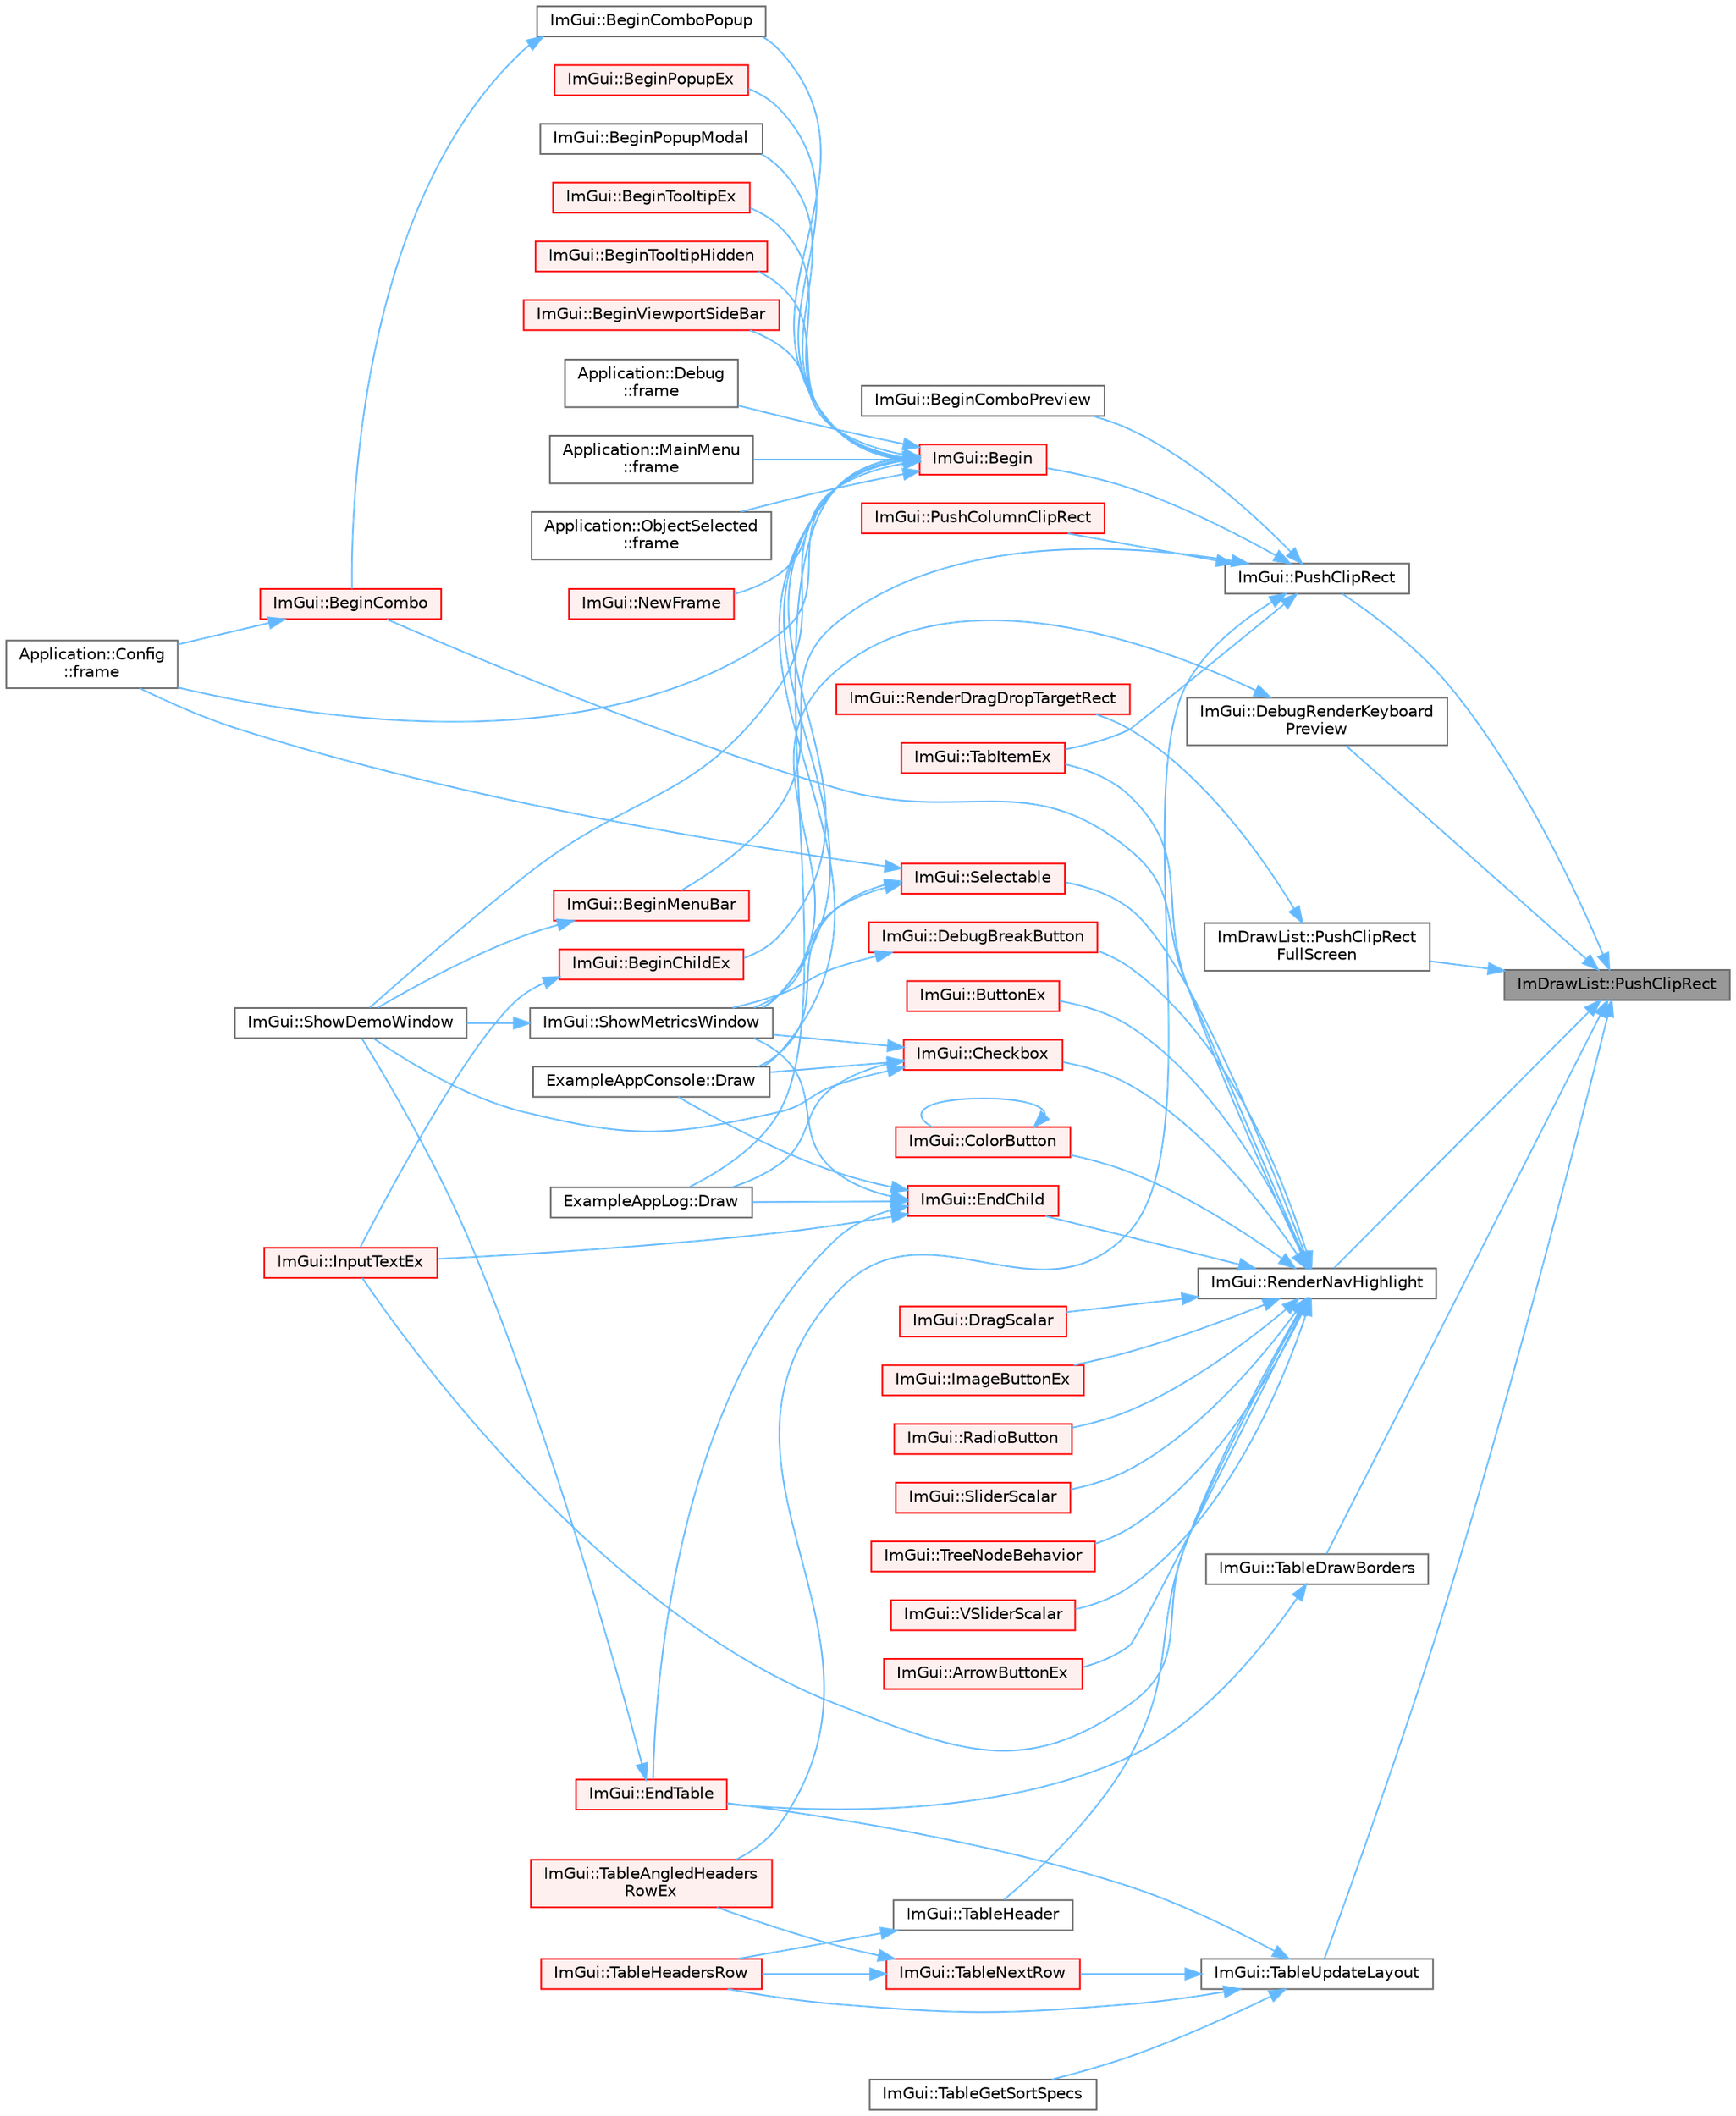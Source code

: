 digraph "ImDrawList::PushClipRect"
{
 // LATEX_PDF_SIZE
  bgcolor="transparent";
  edge [fontname=Helvetica,fontsize=10,labelfontname=Helvetica,labelfontsize=10];
  node [fontname=Helvetica,fontsize=10,shape=box,height=0.2,width=0.4];
  rankdir="RL";
  Node1 [id="Node000001",label="ImDrawList::PushClipRect",height=0.2,width=0.4,color="gray40", fillcolor="grey60", style="filled", fontcolor="black",tooltip=" "];
  Node1 -> Node2 [id="edge1_Node000001_Node000002",dir="back",color="steelblue1",style="solid",tooltip=" "];
  Node2 [id="Node000002",label="ImGui::DebugRenderKeyboard\lPreview",height=0.2,width=0.4,color="grey40", fillcolor="white", style="filled",URL="$namespace_im_gui.html#a1355ddf2e5435da21acf2a9944b52ab4",tooltip=" "];
  Node2 -> Node3 [id="edge2_Node000002_Node000003",dir="back",color="steelblue1",style="solid",tooltip=" "];
  Node3 [id="Node000003",label="ImGui::ShowMetricsWindow",height=0.2,width=0.4,color="grey40", fillcolor="white", style="filled",URL="$namespace_im_gui.html#afe7a28c6eb52fff3cc27d5a698fea4ff",tooltip=" "];
  Node3 -> Node4 [id="edge3_Node000003_Node000004",dir="back",color="steelblue1",style="solid",tooltip=" "];
  Node4 [id="Node000004",label="ImGui::ShowDemoWindow",height=0.2,width=0.4,color="grey40", fillcolor="white", style="filled",URL="$namespace_im_gui.html#af95643a0ce4893b9e57c12991922fb18",tooltip=" "];
  Node1 -> Node5 [id="edge4_Node000001_Node000005",dir="back",color="steelblue1",style="solid",tooltip=" "];
  Node5 [id="Node000005",label="ImGui::PushClipRect",height=0.2,width=0.4,color="grey40", fillcolor="white", style="filled",URL="$namespace_im_gui.html#a11c8bd8676e1281e15b24c9615b6904a",tooltip=" "];
  Node5 -> Node6 [id="edge5_Node000005_Node000006",dir="back",color="steelblue1",style="solid",tooltip=" "];
  Node6 [id="Node000006",label="ImGui::Begin",height=0.2,width=0.4,color="red", fillcolor="#FFF0F0", style="filled",URL="$namespace_im_gui.html#a581e58db0bc930bafa4a5d23093a2b99",tooltip=" "];
  Node6 -> Node7 [id="edge6_Node000006_Node000007",dir="back",color="steelblue1",style="solid",tooltip=" "];
  Node7 [id="Node000007",label="ImGui::BeginChildEx",height=0.2,width=0.4,color="red", fillcolor="#FFF0F0", style="filled",URL="$namespace_im_gui.html#ac36ecce0443f0b45a48484d85f653ae2",tooltip=" "];
  Node7 -> Node22 [id="edge7_Node000007_Node000022",dir="back",color="steelblue1",style="solid",tooltip=" "];
  Node22 [id="Node000022",label="ImGui::InputTextEx",height=0.2,width=0.4,color="red", fillcolor="#FFF0F0", style="filled",URL="$namespace_im_gui.html#af89af17ecc11653f25fea1e50e195de6",tooltip=" "];
  Node6 -> Node77 [id="edge8_Node000006_Node000077",dir="back",color="steelblue1",style="solid",tooltip=" "];
  Node77 [id="Node000077",label="ImGui::BeginComboPopup",height=0.2,width=0.4,color="grey40", fillcolor="white", style="filled",URL="$namespace_im_gui.html#a6ecb51142fcb72cd19ff002c3a7d8e25",tooltip=" "];
  Node77 -> Node78 [id="edge9_Node000077_Node000078",dir="back",color="steelblue1",style="solid",tooltip=" "];
  Node78 [id="Node000078",label="ImGui::BeginCombo",height=0.2,width=0.4,color="red", fillcolor="#FFF0F0", style="filled",URL="$namespace_im_gui.html#aa895095bdc7a2907375c555e245575ea",tooltip=" "];
  Node78 -> Node31 [id="edge10_Node000078_Node000031",dir="back",color="steelblue1",style="solid",tooltip=" "];
  Node31 [id="Node000031",label="Application::Config\l::frame",height=0.2,width=0.4,color="grey40", fillcolor="white", style="filled",URL="$class_application_1_1_config.html#a291cc3a874949e121dcf83a3f90681bc",tooltip=" "];
  Node6 -> Node81 [id="edge11_Node000006_Node000081",dir="back",color="steelblue1",style="solid",tooltip=" "];
  Node81 [id="Node000081",label="ImGui::BeginPopupEx",height=0.2,width=0.4,color="red", fillcolor="#FFF0F0", style="filled",URL="$namespace_im_gui.html#a89da3a22300e8293257b6cfdf1b83b7a",tooltip=" "];
  Node6 -> Node101 [id="edge12_Node000006_Node000101",dir="back",color="steelblue1",style="solid",tooltip=" "];
  Node101 [id="Node000101",label="ImGui::BeginPopupModal",height=0.2,width=0.4,color="grey40", fillcolor="white", style="filled",URL="$namespace_im_gui.html#a6d840f615c198c2342968f733fda11b3",tooltip=" "];
  Node6 -> Node102 [id="edge13_Node000006_Node000102",dir="back",color="steelblue1",style="solid",tooltip=" "];
  Node102 [id="Node000102",label="ImGui::BeginTooltipEx",height=0.2,width=0.4,color="red", fillcolor="#FFF0F0", style="filled",URL="$namespace_im_gui.html#a18b17a0b20c3f2a16068b84210cfded4",tooltip=" "];
  Node6 -> Node131 [id="edge14_Node000006_Node000131",dir="back",color="steelblue1",style="solid",tooltip=" "];
  Node131 [id="Node000131",label="ImGui::BeginTooltipHidden",height=0.2,width=0.4,color="red", fillcolor="#FFF0F0", style="filled",URL="$namespace_im_gui.html#a2c44a13b5e210dbfc7de98024c25db8e",tooltip=" "];
  Node6 -> Node132 [id="edge15_Node000006_Node000132",dir="back",color="steelblue1",style="solid",tooltip=" "];
  Node132 [id="Node000132",label="ImGui::BeginViewportSideBar",height=0.2,width=0.4,color="red", fillcolor="#FFF0F0", style="filled",URL="$namespace_im_gui.html#a4216382dd5ad6c17e183f9f894db2e15",tooltip=" "];
  Node6 -> Node12 [id="edge16_Node000006_Node000012",dir="back",color="steelblue1",style="solid",tooltip=" "];
  Node12 [id="Node000012",label="ExampleAppConsole::Draw",height=0.2,width=0.4,color="grey40", fillcolor="white", style="filled",URL="$struct_example_app_console.html#a0518a09c7e8648dd52c7c06df19ac17a",tooltip=" "];
  Node6 -> Node13 [id="edge17_Node000006_Node000013",dir="back",color="steelblue1",style="solid",tooltip=" "];
  Node13 [id="Node000013",label="ExampleAppLog::Draw",height=0.2,width=0.4,color="grey40", fillcolor="white", style="filled",URL="$struct_example_app_log.html#a5ad3a4bdb89171b84aeaff96948a1f77",tooltip=" "];
  Node6 -> Node31 [id="edge18_Node000006_Node000031",dir="back",color="steelblue1",style="solid",tooltip=" "];
  Node6 -> Node134 [id="edge19_Node000006_Node000134",dir="back",color="steelblue1",style="solid",tooltip=" "];
  Node134 [id="Node000134",label="Application::Debug\l::frame",height=0.2,width=0.4,color="grey40", fillcolor="white", style="filled",URL="$class_application_1_1_debug.html#a26339829cae3b768474358c34eb8ab23",tooltip=" "];
  Node6 -> Node135 [id="edge20_Node000006_Node000135",dir="back",color="steelblue1",style="solid",tooltip=" "];
  Node135 [id="Node000135",label="Application::MainMenu\l::frame",height=0.2,width=0.4,color="grey40", fillcolor="white", style="filled",URL="$class_application_1_1_main_menu.html#a868fe54ddb269b9ab03f0d7d068dd698",tooltip=" "];
  Node6 -> Node34 [id="edge21_Node000006_Node000034",dir="back",color="steelblue1",style="solid",tooltip=" "];
  Node34 [id="Node000034",label="Application::ObjectSelected\l::frame",height=0.2,width=0.4,color="grey40", fillcolor="white", style="filled",URL="$class_application_1_1_object_selected.html#a30dd507edcc6c76dd65cc0cf9dda010a",tooltip=" "];
  Node6 -> Node136 [id="edge22_Node000006_Node000136",dir="back",color="steelblue1",style="solid",tooltip=" "];
  Node136 [id="Node000136",label="ImGui::NewFrame",height=0.2,width=0.4,color="red", fillcolor="#FFF0F0", style="filled",URL="$namespace_im_gui.html#ab3f1fc018f903b7ad79fd10663375774",tooltip=" "];
  Node6 -> Node4 [id="edge23_Node000006_Node000004",dir="back",color="steelblue1",style="solid",tooltip=" "];
  Node6 -> Node3 [id="edge24_Node000006_Node000003",dir="back",color="steelblue1",style="solid",tooltip=" "];
  Node5 -> Node137 [id="edge25_Node000005_Node000137",dir="back",color="steelblue1",style="solid",tooltip=" "];
  Node137 [id="Node000137",label="ImGui::BeginComboPreview",height=0.2,width=0.4,color="grey40", fillcolor="white", style="filled",URL="$namespace_im_gui.html#af01e0208ad7266965d3812a5198411f8",tooltip=" "];
  Node5 -> Node138 [id="edge26_Node000005_Node000138",dir="back",color="steelblue1",style="solid",tooltip=" "];
  Node138 [id="Node000138",label="ImGui::BeginMenuBar",height=0.2,width=0.4,color="red", fillcolor="#FFF0F0", style="filled",URL="$namespace_im_gui.html#a4852dff802922163fc747e2e0df5b88f",tooltip=" "];
  Node138 -> Node4 [id="edge27_Node000138_Node000004",dir="back",color="steelblue1",style="solid",tooltip=" "];
  Node5 -> Node139 [id="edge28_Node000005_Node000139",dir="back",color="steelblue1",style="solid",tooltip=" "];
  Node139 [id="Node000139",label="ImGui::PushColumnClipRect",height=0.2,width=0.4,color="red", fillcolor="#FFF0F0", style="filled",URL="$namespace_im_gui.html#a54b5cf7f40d092e2959b1df2c8118181",tooltip=" "];
  Node5 -> Node117 [id="edge29_Node000005_Node000117",dir="back",color="steelblue1",style="solid",tooltip=" "];
  Node117 [id="Node000117",label="ImGui::TabItemEx",height=0.2,width=0.4,color="red", fillcolor="#FFF0F0", style="filled",URL="$namespace_im_gui.html#a4e0986fc689e7855cd9a9099dc87dac5",tooltip=" "];
  Node5 -> Node98 [id="edge30_Node000005_Node000098",dir="back",color="steelblue1",style="solid",tooltip=" "];
  Node98 [id="Node000098",label="ImGui::TableAngledHeaders\lRowEx",height=0.2,width=0.4,color="red", fillcolor="#FFF0F0", style="filled",URL="$namespace_im_gui.html#abedf7bbf79accde2321806dc0beb90b1",tooltip=" "];
  Node1 -> Node156 [id="edge31_Node000001_Node000156",dir="back",color="steelblue1",style="solid",tooltip=" "];
  Node156 [id="Node000156",label="ImDrawList::PushClipRect\lFullScreen",height=0.2,width=0.4,color="grey40", fillcolor="white", style="filled",URL="$struct_im_draw_list.html#a0ab1ab409f0e269755e50a77901bae39",tooltip=" "];
  Node156 -> Node157 [id="edge32_Node000156_Node000157",dir="back",color="steelblue1",style="solid",tooltip=" "];
  Node157 [id="Node000157",label="ImGui::RenderDragDropTargetRect",height=0.2,width=0.4,color="red", fillcolor="#FFF0F0", style="filled",URL="$namespace_im_gui.html#a243a62fece1096c59442bba21f0aa736",tooltip=" "];
  Node1 -> Node159 [id="edge33_Node000001_Node000159",dir="back",color="steelblue1",style="solid",tooltip=" "];
  Node159 [id="Node000159",label="ImGui::RenderNavHighlight",height=0.2,width=0.4,color="grey40", fillcolor="white", style="filled",URL="$namespace_im_gui.html#add2e040b97eeb0857dc7d02876b07b72",tooltip=" "];
  Node159 -> Node160 [id="edge34_Node000159_Node000160",dir="back",color="steelblue1",style="solid",tooltip=" "];
  Node160 [id="Node000160",label="ImGui::ArrowButtonEx",height=0.2,width=0.4,color="red", fillcolor="#FFF0F0", style="filled",URL="$namespace_im_gui.html#ab05ee8e53f29fbb84942a494f2ac3292",tooltip=" "];
  Node159 -> Node78 [id="edge35_Node000159_Node000078",dir="back",color="steelblue1",style="solid",tooltip=" "];
  Node159 -> Node162 [id="edge36_Node000159_Node000162",dir="back",color="steelblue1",style="solid",tooltip=" "];
  Node162 [id="Node000162",label="ImGui::ButtonEx",height=0.2,width=0.4,color="red", fillcolor="#FFF0F0", style="filled",URL="$namespace_im_gui.html#ae479220c66b039874c6e4c9e9b22849f",tooltip=" "];
  Node159 -> Node166 [id="edge37_Node000159_Node000166",dir="back",color="steelblue1",style="solid",tooltip=" "];
  Node166 [id="Node000166",label="ImGui::Checkbox",height=0.2,width=0.4,color="red", fillcolor="#FFF0F0", style="filled",URL="$namespace_im_gui.html#a57d73c1d0ef807fef734d91024092027",tooltip=" "];
  Node166 -> Node12 [id="edge38_Node000166_Node000012",dir="back",color="steelblue1",style="solid",tooltip=" "];
  Node166 -> Node13 [id="edge39_Node000166_Node000013",dir="back",color="steelblue1",style="solid",tooltip=" "];
  Node166 -> Node4 [id="edge40_Node000166_Node000004",dir="back",color="steelblue1",style="solid",tooltip=" "];
  Node166 -> Node3 [id="edge41_Node000166_Node000003",dir="back",color="steelblue1",style="solid",tooltip=" "];
  Node159 -> Node113 [id="edge42_Node000159_Node000113",dir="back",color="steelblue1",style="solid",tooltip=" "];
  Node113 [id="Node000113",label="ImGui::ColorButton",height=0.2,width=0.4,color="red", fillcolor="#FFF0F0", style="filled",URL="$namespace_im_gui.html#ae2d7c8f37726810753d71d480f0af7f0",tooltip=" "];
  Node113 -> Node113 [id="edge43_Node000113_Node000113",dir="back",color="steelblue1",style="solid",tooltip=" "];
  Node159 -> Node105 [id="edge44_Node000159_Node000105",dir="back",color="steelblue1",style="solid",tooltip=" "];
  Node105 [id="Node000105",label="ImGui::DebugBreakButton",height=0.2,width=0.4,color="red", fillcolor="#FFF0F0", style="filled",URL="$namespace_im_gui.html#ac2e737b701b4d252a54006a4c4214928",tooltip=" "];
  Node105 -> Node3 [id="edge45_Node000105_Node000003",dir="back",color="steelblue1",style="solid",tooltip=" "];
  Node159 -> Node51 [id="edge46_Node000159_Node000051",dir="back",color="steelblue1",style="solid",tooltip=" "];
  Node51 [id="Node000051",label="ImGui::DragScalar",height=0.2,width=0.4,color="red", fillcolor="#FFF0F0", style="filled",URL="$namespace_im_gui.html#a17d8926e8f44a6d00575b12081c51fe0",tooltip=" "];
  Node159 -> Node145 [id="edge47_Node000159_Node000145",dir="back",color="steelblue1",style="solid",tooltip=" "];
  Node145 [id="Node000145",label="ImGui::EndChild",height=0.2,width=0.4,color="red", fillcolor="#FFF0F0", style="filled",URL="$namespace_im_gui.html#af8de559a88c1442d6df8c1b04c86e997",tooltip=" "];
  Node145 -> Node12 [id="edge48_Node000145_Node000012",dir="back",color="steelblue1",style="solid",tooltip=" "];
  Node145 -> Node13 [id="edge49_Node000145_Node000013",dir="back",color="steelblue1",style="solid",tooltip=" "];
  Node145 -> Node92 [id="edge50_Node000145_Node000092",dir="back",color="steelblue1",style="solid",tooltip=" "];
  Node92 [id="Node000092",label="ImGui::EndTable",height=0.2,width=0.4,color="red", fillcolor="#FFF0F0", style="filled",URL="$namespace_im_gui.html#a9c70aaa6464c2e51e6f3342da133ada1",tooltip=" "];
  Node92 -> Node4 [id="edge51_Node000092_Node000004",dir="back",color="steelblue1",style="solid",tooltip=" "];
  Node145 -> Node22 [id="edge52_Node000145_Node000022",dir="back",color="steelblue1",style="solid",tooltip=" "];
  Node145 -> Node3 [id="edge53_Node000145_Node000003",dir="back",color="steelblue1",style="solid",tooltip=" "];
  Node159 -> Node167 [id="edge54_Node000159_Node000167",dir="back",color="steelblue1",style="solid",tooltip=" "];
  Node167 [id="Node000167",label="ImGui::ImageButtonEx",height=0.2,width=0.4,color="red", fillcolor="#FFF0F0", style="filled",URL="$namespace_im_gui.html#aa696e652d6c161dadfd12c4392d6b8ed",tooltip=" "];
  Node159 -> Node22 [id="edge55_Node000159_Node000022",dir="back",color="steelblue1",style="solid",tooltip=" "];
  Node159 -> Node170 [id="edge56_Node000159_Node000170",dir="back",color="steelblue1",style="solid",tooltip=" "];
  Node170 [id="Node000170",label="ImGui::RadioButton",height=0.2,width=0.4,color="red", fillcolor="#FFF0F0", style="filled",URL="$namespace_im_gui.html#a6b146763845cbad5a4144772279631bc",tooltip=" "];
  Node159 -> Node172 [id="edge57_Node000159_Node000172",dir="back",color="steelblue1",style="solid",tooltip=" "];
  Node172 [id="Node000172",label="ImGui::Selectable",height=0.2,width=0.4,color="red", fillcolor="#FFF0F0", style="filled",URL="$namespace_im_gui.html#af98575238bda183a523df19fb447af60",tooltip=" "];
  Node172 -> Node12 [id="edge58_Node000172_Node000012",dir="back",color="steelblue1",style="solid",tooltip=" "];
  Node172 -> Node31 [id="edge59_Node000172_Node000031",dir="back",color="steelblue1",style="solid",tooltip=" "];
  Node172 -> Node3 [id="edge60_Node000172_Node000003",dir="back",color="steelblue1",style="solid",tooltip=" "];
  Node159 -> Node65 [id="edge61_Node000159_Node000065",dir="back",color="steelblue1",style="solid",tooltip=" "];
  Node65 [id="Node000065",label="ImGui::SliderScalar",height=0.2,width=0.4,color="red", fillcolor="#FFF0F0", style="filled",URL="$namespace_im_gui.html#afdd7faa9a69f75b8d674cdc207441bea",tooltip=" "];
  Node159 -> Node117 [id="edge62_Node000159_Node000117",dir="back",color="steelblue1",style="solid",tooltip=" "];
  Node159 -> Node120 [id="edge63_Node000159_Node000120",dir="back",color="steelblue1",style="solid",tooltip=" "];
  Node120 [id="Node000120",label="ImGui::TableHeader",height=0.2,width=0.4,color="grey40", fillcolor="white", style="filled",URL="$namespace_im_gui.html#ae51bc07bc518779f58def3c0e2d0045c",tooltip=" "];
  Node120 -> Node96 [id="edge64_Node000120_Node000096",dir="back",color="steelblue1",style="solid",tooltip=" "];
  Node96 [id="Node000096",label="ImGui::TableHeadersRow",height=0.2,width=0.4,color="red", fillcolor="#FFF0F0", style="filled",URL="$namespace_im_gui.html#a0c16791f4620e8db38511553d5d63335",tooltip=" "];
  Node159 -> Node180 [id="edge65_Node000159_Node000180",dir="back",color="steelblue1",style="solid",tooltip=" "];
  Node180 [id="Node000180",label="ImGui::TreeNodeBehavior",height=0.2,width=0.4,color="red", fillcolor="#FFF0F0", style="filled",URL="$namespace_im_gui.html#a918eabf70d288e93b2519ee1eac2c0b4",tooltip=" "];
  Node159 -> Node196 [id="edge66_Node000159_Node000196",dir="back",color="steelblue1",style="solid",tooltip=" "];
  Node196 [id="Node000196",label="ImGui::VSliderScalar",height=0.2,width=0.4,color="red", fillcolor="#FFF0F0", style="filled",URL="$namespace_im_gui.html#a6ad24ca37a530d43f9d1c727d94e4829",tooltip=" "];
  Node1 -> Node199 [id="edge67_Node000001_Node000199",dir="back",color="steelblue1",style="solid",tooltip=" "];
  Node199 [id="Node000199",label="ImGui::TableDrawBorders",height=0.2,width=0.4,color="grey40", fillcolor="white", style="filled",URL="$namespace_im_gui.html#a506d5b52f032c72503c4e87535a3d04d",tooltip=" "];
  Node199 -> Node92 [id="edge68_Node000199_Node000092",dir="back",color="steelblue1",style="solid",tooltip=" "];
  Node1 -> Node91 [id="edge69_Node000001_Node000091",dir="back",color="steelblue1",style="solid",tooltip=" "];
  Node91 [id="Node000091",label="ImGui::TableUpdateLayout",height=0.2,width=0.4,color="grey40", fillcolor="white", style="filled",URL="$namespace_im_gui.html#a890d76a0ec9efc98765c226884e3e32a",tooltip=" "];
  Node91 -> Node92 [id="edge70_Node000091_Node000092",dir="back",color="steelblue1",style="solid",tooltip=" "];
  Node91 -> Node95 [id="edge71_Node000091_Node000095",dir="back",color="steelblue1",style="solid",tooltip=" "];
  Node95 [id="Node000095",label="ImGui::TableGetSortSpecs",height=0.2,width=0.4,color="grey40", fillcolor="white", style="filled",URL="$namespace_im_gui.html#acaeb2f2896b8332e108b6b1ce1c08fcc",tooltip=" "];
  Node91 -> Node96 [id="edge72_Node000091_Node000096",dir="back",color="steelblue1",style="solid",tooltip=" "];
  Node91 -> Node97 [id="edge73_Node000091_Node000097",dir="back",color="steelblue1",style="solid",tooltip=" "];
  Node97 [id="Node000097",label="ImGui::TableNextRow",height=0.2,width=0.4,color="red", fillcolor="#FFF0F0", style="filled",URL="$namespace_im_gui.html#a33511cbfe04b545a1a51b514ab6c208c",tooltip=" "];
  Node97 -> Node98 [id="edge74_Node000097_Node000098",dir="back",color="steelblue1",style="solid",tooltip=" "];
  Node97 -> Node96 [id="edge75_Node000097_Node000096",dir="back",color="steelblue1",style="solid",tooltip=" "];
}
